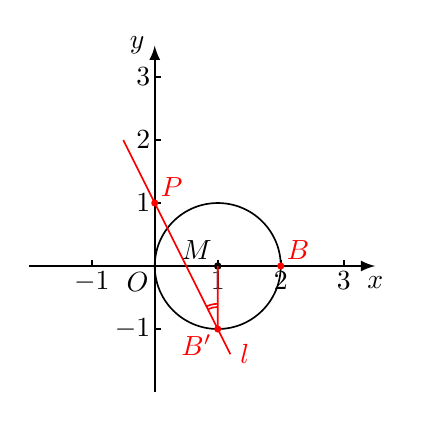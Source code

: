 \begin{tikzpicture}[>=latex, semithick, scale=.8]
  \draw[->, thick] (-2,0) -- (3.5,0) node[below] {$x$};
  \draw[->, thick] (0,-2) -- (0,3.5) node[left] {$y$};
  \path (0,0) node[below left=-2pt] {$O$};
  \foreach \i in {-1,1,2,3} {
    \draw (\i,0) node[below=-1.5pt] {$\i$} -- (\i, 0.1);
    \draw (0,\i) node[left=-2pt] {$\i$} -- (0.1,\i);
  }
  \draw[fill] (1,0) node[above left=-2pt] {$M$} circle (1.3pt);
  \draw (1,0) circle (1cm);
  \draw[red, smooth, domain=-0.5:1.2] plot (\x, -\x*2+1) node[right] {$l$};
  \draw[red, fill] (0,1) node[above right=-2pt] {$P$} circle (1.2pt);
  \draw[red, fill] (2,0) node[above right=-2pt] {$B$} circle (1.2pt);
  \draw[red, fill] (1,0) -- (1,-1) node[below left=-2pt] {$B'$} circle (1.2pt);
  \pgfmathparse{90+atan(0.5)}
  \let\aPB=\pgfmathresult
  \draw[red] (1,-1+0.4) arc (90:\aPB:0.4);
  \draw[red] (1,-1+0.35) arc (90:\aPB:0.35);
\end{tikzpicture}